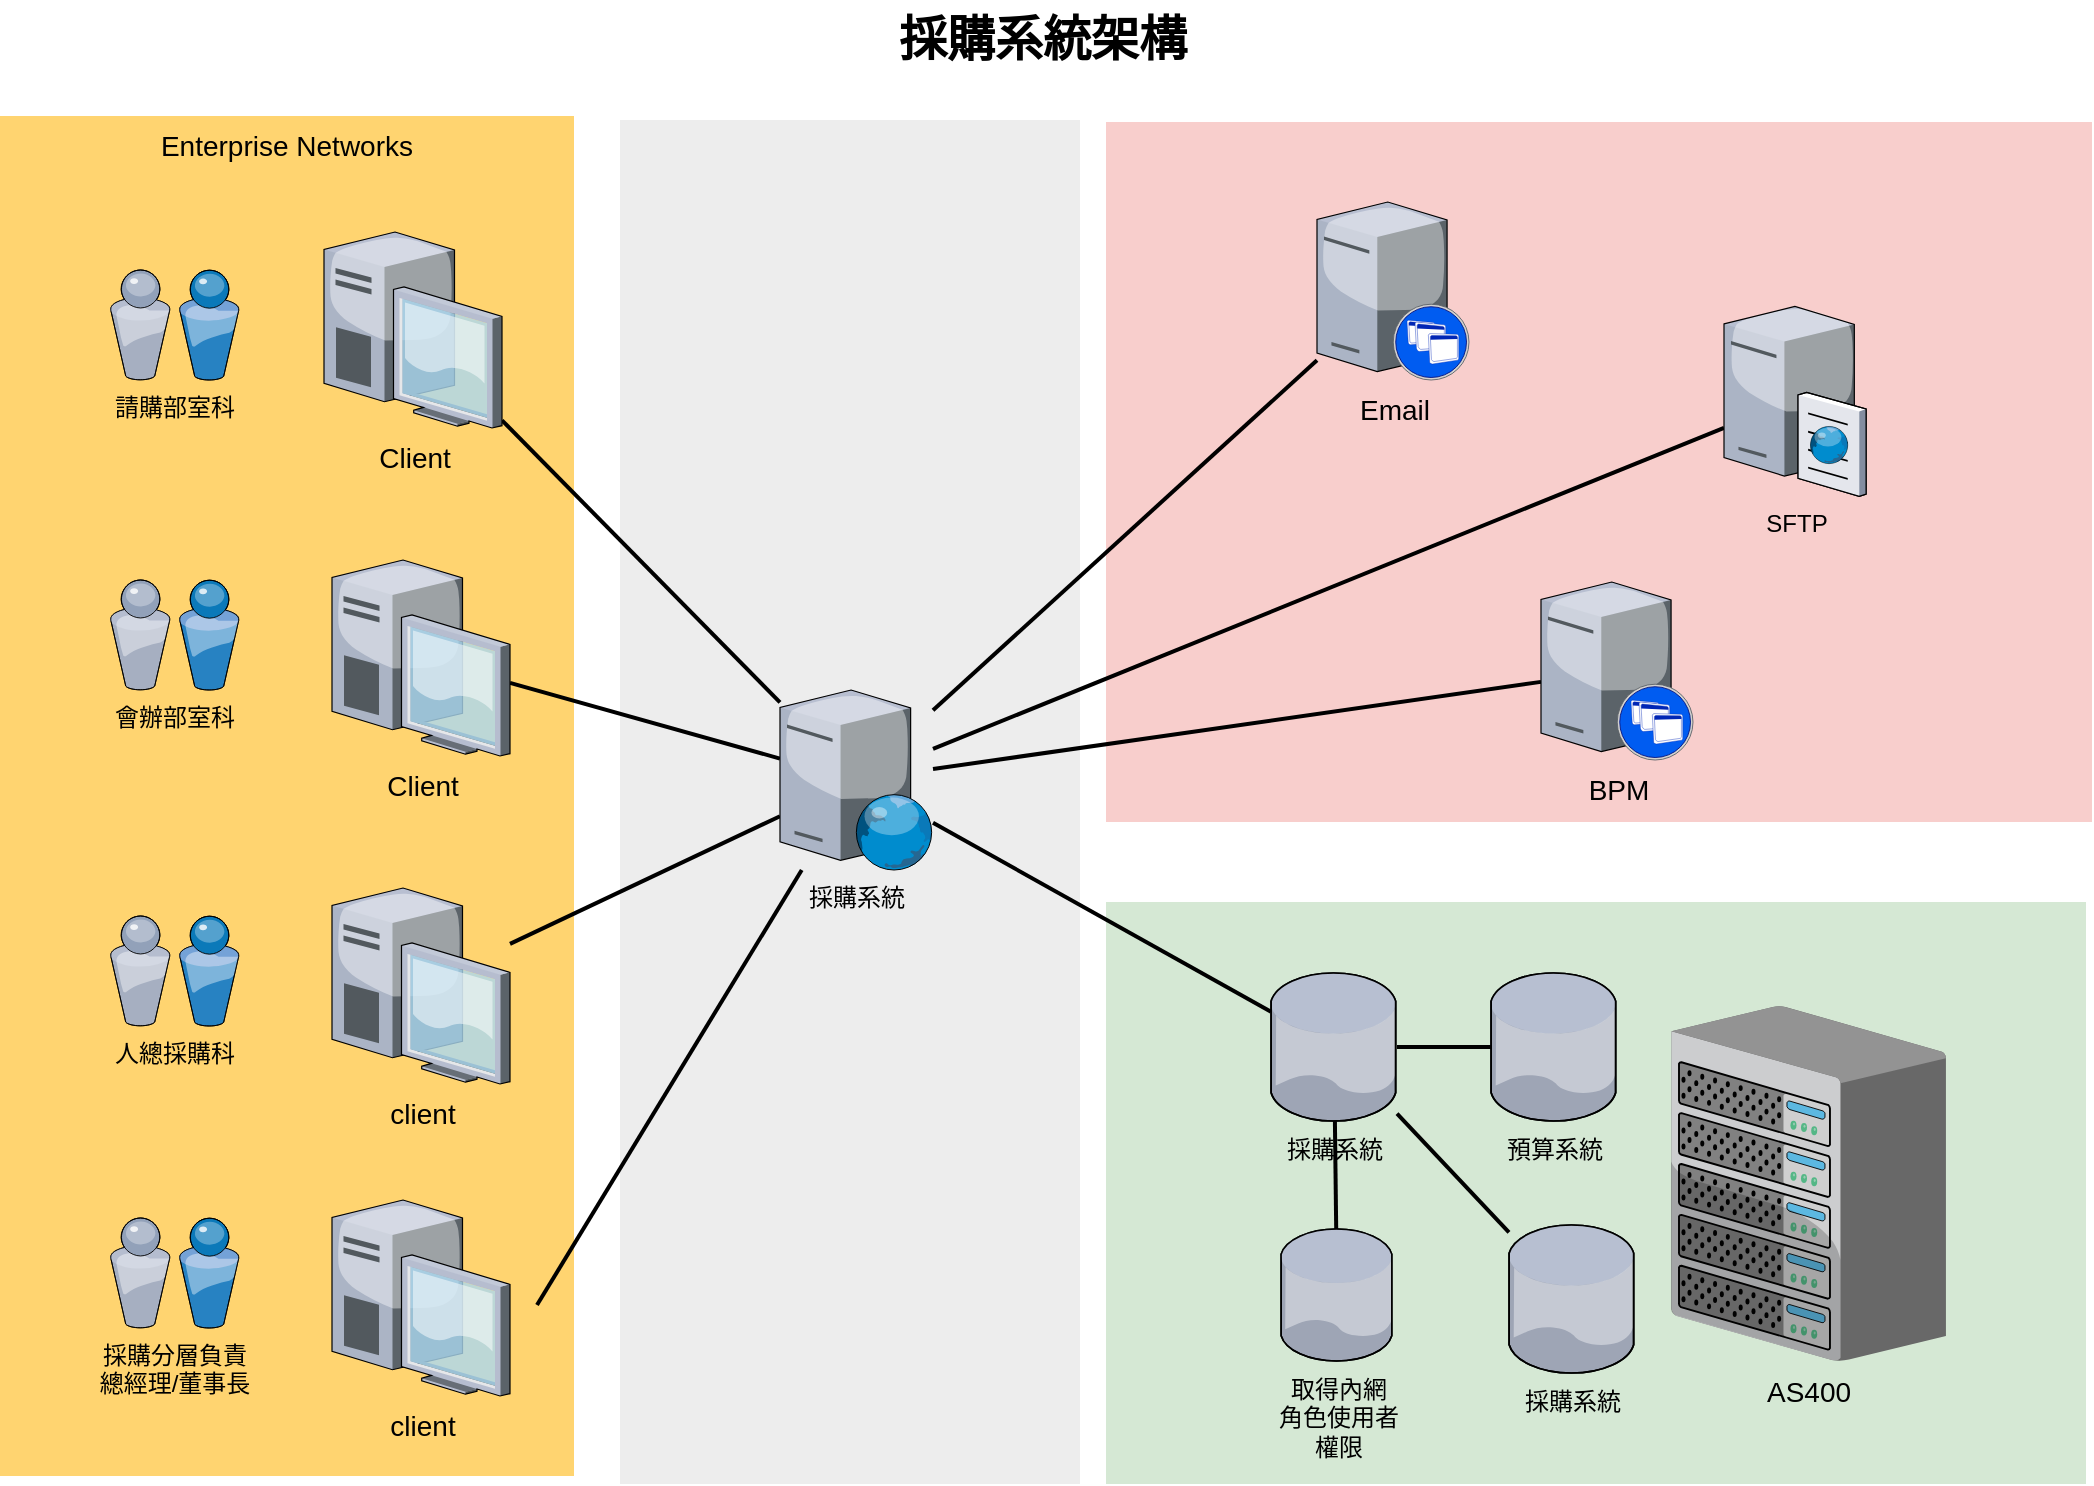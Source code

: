 <mxfile version="10.6.5" type="github"><diagram name="Page-1" id="e3a06f82-3646-2815-327d-82caf3d4e204"><mxGraphModel dx="1394" dy="747" grid="1" gridSize="10" guides="1" tooltips="1" connect="1" arrows="1" fold="1" page="1" pageScale="1.5" pageWidth="1169" pageHeight="826" background="none" math="0" shadow="0"><root><mxCell id="0" style=";html=1;"/><mxCell id="1" style=";html=1;" parent="0"/><mxCell id="6a7d8f32e03d9370-61" value="" style="whiteSpace=wrap;html=1;fillColor=#f8cecc;fontSize=14;strokeColor=none;verticalAlign=top;" parent="1" vertex="1"><mxGeometry x="753" y="101" width="493" height="350" as="geometry"/></mxCell><mxCell id="6a7d8f32e03d9370-60" value="" style="whiteSpace=wrap;html=1;fillColor=#d5e8d4;fontSize=14;strokeColor=none;verticalAlign=top;" parent="1" vertex="1"><mxGeometry x="753" y="491" width="490" height="291" as="geometry"/></mxCell><mxCell id="6a7d8f32e03d9370-59" value="" style="whiteSpace=wrap;html=1;fillColor=#EDEDED;fontSize=14;strokeColor=none;verticalAlign=top;" parent="1" vertex="1"><mxGeometry x="510" y="100" width="230" height="682" as="geometry"/></mxCell><mxCell id="6a7d8f32e03d9370-57" value="Enterprise Networks" style="whiteSpace=wrap;html=1;fillColor=#FFD470;gradientColor=none;fontSize=14;strokeColor=none;verticalAlign=top;" parent="1" vertex="1"><mxGeometry x="200" y="98" width="287" height="680" as="geometry"/></mxCell><mxCell id="6a7d8f32e03d9370-35" style="edgeStyle=none;rounded=0;html=1;startSize=10;endSize=10;jettySize=auto;orthogonalLoop=1;fontSize=14;endArrow=none;endFill=0;strokeWidth=2;" parent="1" target="bRtzg0saSHK6IQaAmpf9-12" edge="1"><mxGeometry relative="1" as="geometry"><mxPoint x="468.5" y="692.524" as="sourcePoint"/><mxPoint x="680" y="471.255" as="targetPoint"/></mxGeometry></mxCell><mxCell id="6a7d8f32e03d9370-34" style="edgeStyle=none;rounded=0;html=1;startSize=10;endSize=10;jettySize=auto;orthogonalLoop=1;fontSize=14;endArrow=none;endFill=0;strokeWidth=2;" parent="1" source="6a7d8f32e03d9370-3" target="bRtzg0saSHK6IQaAmpf9-12" edge="1"><mxGeometry relative="1" as="geometry"><mxPoint x="680" y="444.043" as="targetPoint"/></mxGeometry></mxCell><mxCell id="6a7d8f32e03d9370-3" value="client" style="verticalLabelPosition=bottom;aspect=fixed;html=1;verticalAlign=top;strokeColor=none;shape=mxgraph.citrix.desktop;fillColor=#66B2FF;gradientColor=#0066CC;fontSize=14;" parent="1" vertex="1"><mxGeometry x="366.0" y="484.0" width="89" height="98" as="geometry"/></mxCell><mxCell id="6a7d8f32e03d9370-33" style="edgeStyle=none;rounded=0;html=1;startSize=10;endSize=10;jettySize=auto;orthogonalLoop=1;fontSize=14;endArrow=none;endFill=0;strokeWidth=2;" parent="1" source="6a7d8f32e03d9370-4" target="bRtzg0saSHK6IQaAmpf9-12" edge="1"><mxGeometry relative="1" as="geometry"><mxPoint x="680" y="423.776" as="targetPoint"/></mxGeometry></mxCell><mxCell id="6a7d8f32e03d9370-4" value="Client" style="verticalLabelPosition=bottom;aspect=fixed;html=1;verticalAlign=top;strokeColor=none;shape=mxgraph.citrix.desktop;fillColor=#66B2FF;gradientColor=#0066CC;fontSize=14;" parent="1" vertex="1"><mxGeometry x="366.0" y="320.0" width="89" height="98" as="geometry"/></mxCell><mxCell id="6a7d8f32e03d9370-32" style="edgeStyle=none;rounded=0;html=1;startSize=10;endSize=10;jettySize=auto;orthogonalLoop=1;fontSize=14;endArrow=none;endFill=0;strokeWidth=2;" parent="1" source="6a7d8f32e03d9370-5" target="bRtzg0saSHK6IQaAmpf9-12" edge="1"><mxGeometry relative="1" as="geometry"><mxPoint x="680" y="403.869" as="targetPoint"/></mxGeometry></mxCell><mxCell id="6a7d8f32e03d9370-5" value="Client" style="verticalLabelPosition=bottom;aspect=fixed;html=1;verticalAlign=top;strokeColor=none;shape=mxgraph.citrix.desktop;fillColor=#66B2FF;gradientColor=#0066CC;fontSize=14;" parent="1" vertex="1"><mxGeometry x="362.0" y="156.0" width="89" height="98" as="geometry"/></mxCell><mxCell id="6a7d8f32e03d9370-40" style="edgeStyle=none;rounded=0;html=1;startSize=10;endSize=10;jettySize=auto;orthogonalLoop=1;fontSize=14;endArrow=none;endFill=0;strokeWidth=2;" parent="1" source="6a7d8f32e03d9370-9" target="bRtzg0saSHK6IQaAmpf9-12" edge="1"><mxGeometry relative="1" as="geometry"><mxPoint x="759" y="694.883" as="targetPoint"/></mxGeometry></mxCell><mxCell id="6a7d8f32e03d9370-9" value="BPM" style="verticalLabelPosition=bottom;aspect=fixed;html=1;verticalAlign=top;strokeColor=none;shape=mxgraph.citrix.xenapp_server;fillColor=#66B2FF;gradientColor=#0066CC;fontSize=14;" parent="1" vertex="1"><mxGeometry x="970.5" y="331" width="76" height="89" as="geometry"/></mxCell><mxCell id="6a7d8f32e03d9370-41" style="edgeStyle=none;rounded=0;html=1;startSize=10;endSize=10;jettySize=auto;orthogonalLoop=1;fontSize=14;endArrow=none;endFill=0;strokeWidth=2;" parent="1" source="bRtzg0saSHK6IQaAmpf9-19" target="bRtzg0saSHK6IQaAmpf9-12" edge="1"><mxGeometry relative="1" as="geometry"><mxPoint x="1221" y="155.309" as="sourcePoint"/><mxPoint x="759" y="529.883" as="targetPoint"/></mxGeometry></mxCell><mxCell id="6a7d8f32e03d9370-42" style="edgeStyle=none;rounded=0;html=1;startSize=10;endSize=10;jettySize=auto;orthogonalLoop=1;fontSize=14;endArrow=none;endFill=0;strokeWidth=2;" parent="1" source="6a7d8f32e03d9370-11" target="bRtzg0saSHK6IQaAmpf9-12" edge="1"><mxGeometry relative="1" as="geometry"><mxPoint x="759" y="365.883" as="targetPoint"/></mxGeometry></mxCell><mxCell id="6a7d8f32e03d9370-11" value="Email" style="verticalLabelPosition=bottom;aspect=fixed;html=1;verticalAlign=top;strokeColor=none;shape=mxgraph.citrix.xenapp_server;fillColor=#66B2FF;gradientColor=#0066CC;fontSize=14;" parent="1" vertex="1"><mxGeometry x="858.5" y="141" width="76" height="89" as="geometry"/></mxCell><mxCell id="6a7d8f32e03d9370-56" style="edgeStyle=none;rounded=0;html=1;startSize=10;endSize=10;jettySize=auto;orthogonalLoop=1;fontSize=14;endArrow=none;endFill=0;strokeWidth=2;" parent="1" source="bRtzg0saSHK6IQaAmpf9-12" target="bRtzg0saSHK6IQaAmpf9-17" edge="1"><mxGeometry relative="1" as="geometry"><mxPoint x="712.0" y="444.508" as="sourcePoint"/><mxPoint x="1093" y="648.973" as="targetPoint"/></mxGeometry></mxCell><mxCell id="6a7d8f32e03d9370-16" value="AS400" style="verticalLabelPosition=bottom;aspect=fixed;html=1;verticalAlign=top;strokeColor=none;shape=mxgraph.citrix.chassis;fillColor=#66B2FF;gradientColor=#0066CC;fontSize=14;" parent="1" vertex="1"><mxGeometry x="1035.5" y="543" width="137.5" height="177.5" as="geometry"/></mxCell><mxCell id="6a7d8f32e03d9370-62" value="採購系統架構" style="text;strokeColor=none;fillColor=none;html=1;fontSize=24;fontStyle=1;verticalAlign=middle;align=center;" parent="1" vertex="1"><mxGeometry x="201" y="40" width="1039" height="40" as="geometry"/></mxCell><mxCell id="bRtzg0saSHK6IQaAmpf9-2" value="人總採購科" style="verticalLabelPosition=bottom;aspect=fixed;html=1;verticalAlign=top;strokeColor=none;align=center;outlineConnect=0;shape=mxgraph.citrix.users;" vertex="1" parent="1"><mxGeometry x="255" y="498" width="64.5" height="55" as="geometry"/></mxCell><mxCell id="bRtzg0saSHK6IQaAmpf9-3" value="請購部室科" style="verticalLabelPosition=bottom;aspect=fixed;html=1;verticalAlign=top;strokeColor=none;align=center;outlineConnect=0;shape=mxgraph.citrix.users;" vertex="1" parent="1"><mxGeometry x="255" y="175" width="64.5" height="55" as="geometry"/></mxCell><mxCell id="bRtzg0saSHK6IQaAmpf9-4" value="會辦部室科" style="verticalLabelPosition=bottom;aspect=fixed;html=1;verticalAlign=top;strokeColor=none;align=center;outlineConnect=0;shape=mxgraph.citrix.users;" vertex="1" parent="1"><mxGeometry x="255" y="330" width="64.5" height="55" as="geometry"/></mxCell><mxCell id="bRtzg0saSHK6IQaAmpf9-5" value="client" style="verticalLabelPosition=bottom;aspect=fixed;html=1;verticalAlign=top;strokeColor=none;shape=mxgraph.citrix.desktop;fillColor=#66B2FF;gradientColor=#0066CC;fontSize=14;" vertex="1" parent="1"><mxGeometry x="366.0" y="640" width="89" height="98" as="geometry"/></mxCell><mxCell id="bRtzg0saSHK6IQaAmpf9-6" value="採購分層負責&lt;br&gt;總經理/董事長&lt;br&gt;" style="verticalLabelPosition=bottom;aspect=fixed;html=1;verticalAlign=top;strokeColor=none;align=center;outlineConnect=0;shape=mxgraph.citrix.users;" vertex="1" parent="1"><mxGeometry x="255" y="649" width="64.5" height="55" as="geometry"/></mxCell><mxCell id="bRtzg0saSHK6IQaAmpf9-12" value="採購系統" style="verticalLabelPosition=bottom;aspect=fixed;html=1;verticalAlign=top;strokeColor=none;align=center;outlineConnect=0;shape=mxgraph.citrix.web_server;" vertex="1" parent="1"><mxGeometry x="590" y="385" width="76.5" height="90" as="geometry"/></mxCell><mxCell id="bRtzg0saSHK6IQaAmpf9-18" value="取得內網&lt;br&gt;角色使用者&lt;br&gt;權限&lt;br&gt;" style="verticalLabelPosition=bottom;aspect=fixed;html=1;verticalAlign=top;strokeColor=none;align=center;outlineConnect=0;shape=mxgraph.citrix.database;" vertex="1" parent="1"><mxGeometry x="840.5" y="654.5" width="56" height="66" as="geometry"/></mxCell><mxCell id="bRtzg0saSHK6IQaAmpf9-19" value="SFTP" style="verticalLabelPosition=bottom;aspect=fixed;html=1;verticalAlign=top;strokeColor=none;align=center;outlineConnect=0;shape=mxgraph.citrix.ftp_server;" vertex="1" parent="1"><mxGeometry x="1062" y="191" width="71" height="97" as="geometry"/></mxCell><mxCell id="bRtzg0saSHK6IQaAmpf9-23" value="預算系統" style="verticalLabelPosition=bottom;aspect=fixed;html=1;verticalAlign=top;strokeColor=none;align=center;outlineConnect=0;shape=mxgraph.citrix.database;" vertex="1" parent="1"><mxGeometry x="945.5" y="526.5" width="63" height="74" as="geometry"/></mxCell><mxCell id="bRtzg0saSHK6IQaAmpf9-24" value="採購系統" style="verticalLabelPosition=bottom;aspect=fixed;html=1;verticalAlign=top;strokeColor=none;align=center;outlineConnect=0;shape=mxgraph.citrix.database;" vertex="1" parent="1"><mxGeometry x="954.5" y="652.5" width="63" height="74" as="geometry"/></mxCell><mxCell id="bRtzg0saSHK6IQaAmpf9-25" style="edgeStyle=none;rounded=0;html=1;jettySize=auto;orthogonalLoop=1;fontSize=14;endArrow=none;endFill=0;strokeWidth=2;" edge="1" parent="1" source="bRtzg0saSHK6IQaAmpf9-17" target="bRtzg0saSHK6IQaAmpf9-23"><mxGeometry relative="1" as="geometry"><mxPoint x="497.5" y="600.508" as="sourcePoint"/><mxPoint x="835.5" y="708.899" as="targetPoint"/></mxGeometry></mxCell><mxCell id="bRtzg0saSHK6IQaAmpf9-26" style="edgeStyle=none;rounded=0;html=1;jettySize=auto;orthogonalLoop=1;fontSize=14;endArrow=none;endFill=0;strokeWidth=2;" edge="1" parent="1" source="bRtzg0saSHK6IQaAmpf9-17" target="bRtzg0saSHK6IQaAmpf9-24"><mxGeometry relative="1" as="geometry"><mxPoint x="908.5" y="573.5" as="sourcePoint"/><mxPoint x="955.5" y="573.5" as="targetPoint"/></mxGeometry></mxCell><mxCell id="bRtzg0saSHK6IQaAmpf9-27" style="edgeStyle=none;rounded=0;html=1;jettySize=auto;orthogonalLoop=1;fontSize=14;endArrow=none;endFill=0;strokeWidth=2;" edge="1" parent="1" source="bRtzg0saSHK6IQaAmpf9-17" target="bRtzg0saSHK6IQaAmpf9-18"><mxGeometry relative="1" as="geometry"><mxPoint x="862" y="617.853" as="sourcePoint"/><mxPoint x="918" y="677.147" as="targetPoint"/></mxGeometry></mxCell><mxCell id="bRtzg0saSHK6IQaAmpf9-17" value="採購系統" style="verticalLabelPosition=bottom;aspect=fixed;html=1;verticalAlign=top;strokeColor=none;align=center;outlineConnect=0;shape=mxgraph.citrix.database;" vertex="1" parent="1"><mxGeometry x="835.5" y="526.5" width="63" height="74" as="geometry"/></mxCell></root></mxGraphModel></diagram></mxfile>